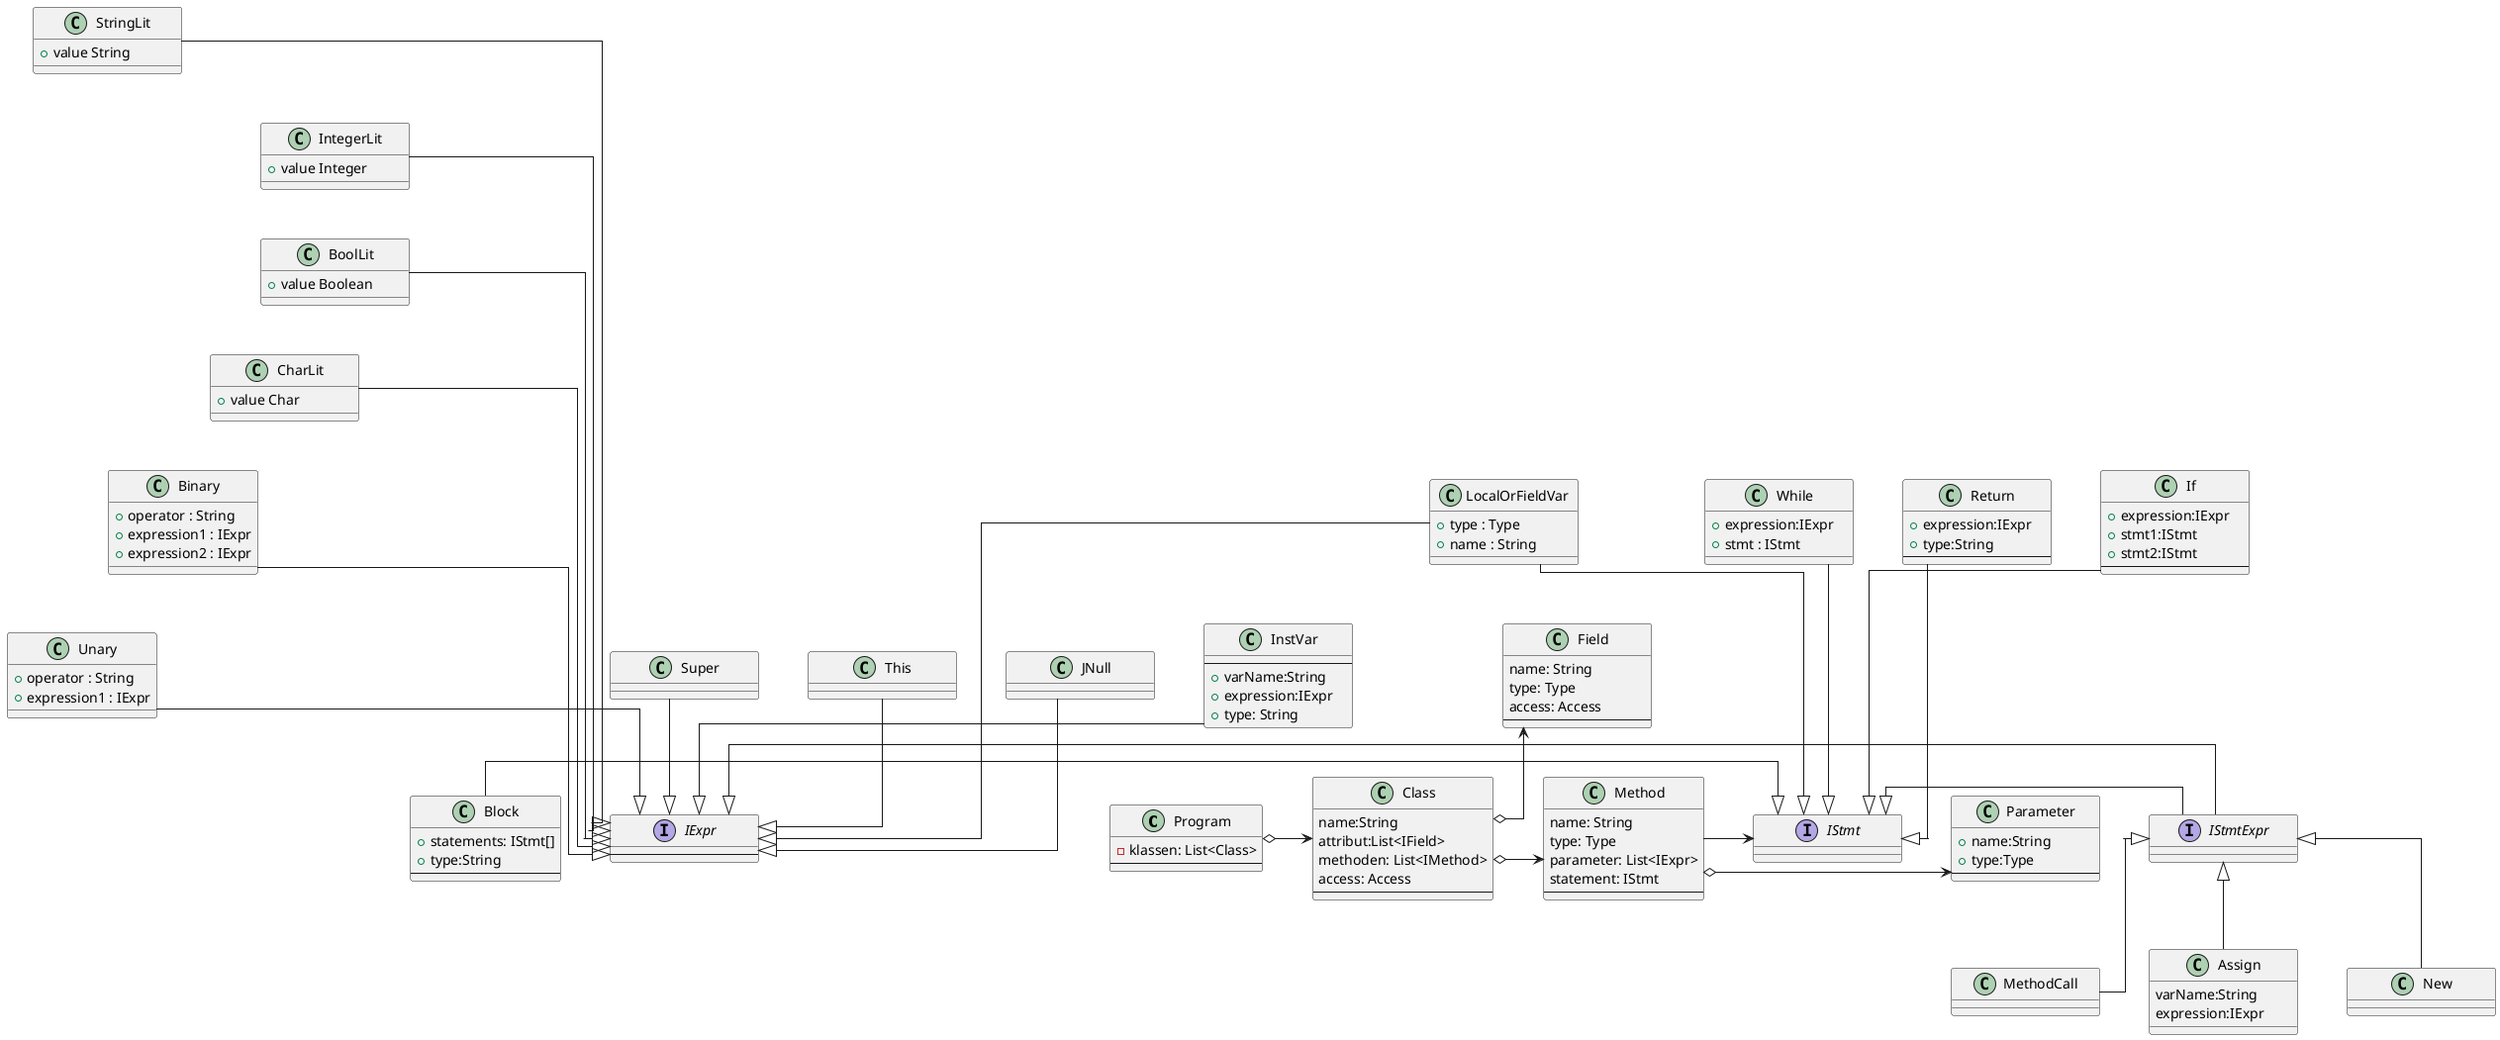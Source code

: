 @startuml
'https://plantuml.com/class-diagram

skinparam LineType Ortho
skinparam Ranksep 50
skinparam Nodesep 50
skinparam minClassWidth 150
skinparam minClassHeight 150
skinparam maxClassHeight{
    Expr 100
}



'Class Program
class Program{
-klassen: List<Class>
--
}
Program o-> Class

'Class Class
class Class{
name:String
attribut:List<IField>
methoden: List<IMethod>
access: Access
--
}
Class o-> Method



'Class Field
class Field{
name: String
type: Type
access: Access
--
}
 Field <--o Class

'Class Method
class Method{
name: String
type: Type
parameter: List<IExpr>
statement: IStmt
--
}
Method o-> Parameter
Method -r> IStmt

'Class Parameter
class Parameter{
+name:String
+type:Type
--
}






'Interface Statement
interface IStmt{
}

class While{
+expression:IExpr
+ stmt : IStmt
}
While ---|> IStmt

class Return{
+expression:IExpr
+type:String
--
}
Return ---|> IStmt

class If{
+expression:IExpr
+stmt1:IStmt
+stmt2:IStmt
--
}
If ---|> IStmt

class LocalOrFieldVar{
+type : Type
+name : String
}
LocalOrFieldVar ---|> IStmt



class Block{
+statements: IStmt[]
+type:String
--
}
Block -|> IStmt








'Interface Statement Expression
interface IStmtExpr{
}
IStmtExpr -l|> IStmt
IStmtExpr -l|> IExpr

class MethodCall{
}
IStmtExpr <|-- MethodCall

class Assign{
varName:String
expression:IExpr
}
IStmtExpr <|-- Assign

class New{
}
IStmtExpr <|-- New








'Inteface Expressions
interface IExpr{
    --
}

class StringLit{
+value String
}
StringLit ---|> IExpr
StringLit -[hidden]-> IntegerLit

class IntegerLit{
+value Integer
}
IntegerLit ---|> IExpr
IntegerLit -[hidden]-> BoolLit

class BoolLit{
+value Boolean
}
BoolLit ---|> IExpr
BoolLit -[hidden]-> CharLit

class CharLit{
+value Char
}
CharLit ---|> IExpr
CharLit -[hidden]-> Binary

class Binary{
+operator : String
+expression1 : IExpr
+expression2 : IExpr
}
Binary ---|> IExpr
Binary -[hidden]-> Unary

class Unary{
+operator : String
+expression1 : IExpr
}
Unary --|> IExpr

class LocalOrFieldVar{
}
LocalOrFieldVar --|>  IExpr


class Super{
}
Super --|> IExpr

class This{
}
This --|>IExpr

class JNull{
}
JNull --|>IExpr

class InstVar{
    --
    +varName:String
    +expression:IExpr
    +type: String
}
InstVar --|> IExpr

@enduml